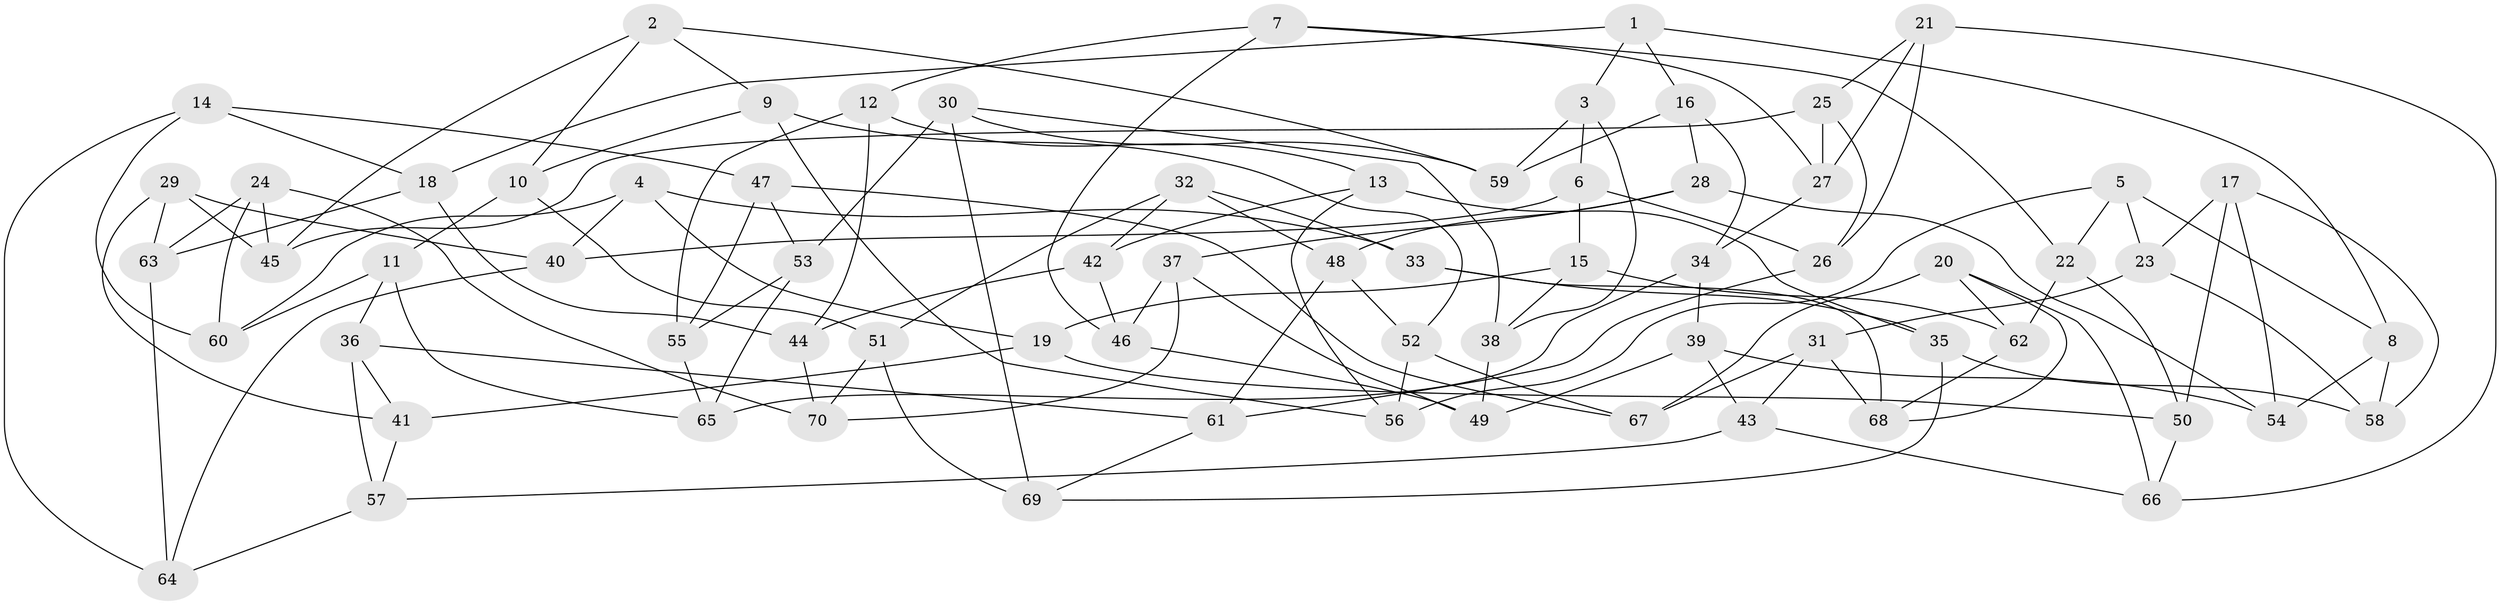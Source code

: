 // Generated by graph-tools (version 1.1) at 2025/11/02/27/25 16:11:44]
// undirected, 70 vertices, 140 edges
graph export_dot {
graph [start="1"]
  node [color=gray90,style=filled];
  1;
  2;
  3;
  4;
  5;
  6;
  7;
  8;
  9;
  10;
  11;
  12;
  13;
  14;
  15;
  16;
  17;
  18;
  19;
  20;
  21;
  22;
  23;
  24;
  25;
  26;
  27;
  28;
  29;
  30;
  31;
  32;
  33;
  34;
  35;
  36;
  37;
  38;
  39;
  40;
  41;
  42;
  43;
  44;
  45;
  46;
  47;
  48;
  49;
  50;
  51;
  52;
  53;
  54;
  55;
  56;
  57;
  58;
  59;
  60;
  61;
  62;
  63;
  64;
  65;
  66;
  67;
  68;
  69;
  70;
  1 -- 8;
  1 -- 16;
  1 -- 18;
  1 -- 3;
  2 -- 10;
  2 -- 59;
  2 -- 45;
  2 -- 9;
  3 -- 59;
  3 -- 6;
  3 -- 38;
  4 -- 19;
  4 -- 33;
  4 -- 40;
  4 -- 60;
  5 -- 22;
  5 -- 23;
  5 -- 8;
  5 -- 56;
  6 -- 40;
  6 -- 26;
  6 -- 15;
  7 -- 27;
  7 -- 46;
  7 -- 22;
  7 -- 12;
  8 -- 58;
  8 -- 54;
  9 -- 56;
  9 -- 52;
  9 -- 10;
  10 -- 11;
  10 -- 51;
  11 -- 65;
  11 -- 60;
  11 -- 36;
  12 -- 44;
  12 -- 13;
  12 -- 55;
  13 -- 35;
  13 -- 42;
  13 -- 56;
  14 -- 60;
  14 -- 18;
  14 -- 47;
  14 -- 64;
  15 -- 19;
  15 -- 62;
  15 -- 38;
  16 -- 59;
  16 -- 34;
  16 -- 28;
  17 -- 54;
  17 -- 23;
  17 -- 50;
  17 -- 58;
  18 -- 44;
  18 -- 63;
  19 -- 41;
  19 -- 50;
  20 -- 66;
  20 -- 68;
  20 -- 67;
  20 -- 62;
  21 -- 27;
  21 -- 26;
  21 -- 25;
  21 -- 66;
  22 -- 62;
  22 -- 50;
  23 -- 58;
  23 -- 31;
  24 -- 70;
  24 -- 45;
  24 -- 60;
  24 -- 63;
  25 -- 27;
  25 -- 26;
  25 -- 45;
  26 -- 61;
  27 -- 34;
  28 -- 48;
  28 -- 54;
  28 -- 37;
  29 -- 45;
  29 -- 63;
  29 -- 41;
  29 -- 40;
  30 -- 69;
  30 -- 59;
  30 -- 38;
  30 -- 53;
  31 -- 68;
  31 -- 67;
  31 -- 43;
  32 -- 33;
  32 -- 42;
  32 -- 51;
  32 -- 48;
  33 -- 68;
  33 -- 35;
  34 -- 39;
  34 -- 65;
  35 -- 69;
  35 -- 58;
  36 -- 41;
  36 -- 61;
  36 -- 57;
  37 -- 49;
  37 -- 70;
  37 -- 46;
  38 -- 49;
  39 -- 43;
  39 -- 49;
  39 -- 54;
  40 -- 64;
  41 -- 57;
  42 -- 44;
  42 -- 46;
  43 -- 57;
  43 -- 66;
  44 -- 70;
  46 -- 49;
  47 -- 67;
  47 -- 55;
  47 -- 53;
  48 -- 61;
  48 -- 52;
  50 -- 66;
  51 -- 69;
  51 -- 70;
  52 -- 67;
  52 -- 56;
  53 -- 55;
  53 -- 65;
  55 -- 65;
  57 -- 64;
  61 -- 69;
  62 -- 68;
  63 -- 64;
}
